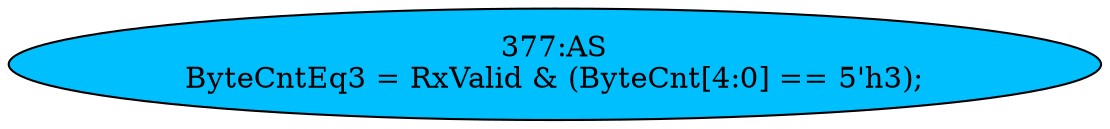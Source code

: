 strict digraph "" {
	node [label="\N"];
	"377:AS"	 [ast="<pyverilog.vparser.ast.Assign object at 0x7f2ba5b02a50>",
		def_var="['ByteCntEq3']",
		fillcolor=deepskyblue,
		label="377:AS
ByteCntEq3 = RxValid & (ByteCnt[4:0] == 5'h3);",
		statements="[]",
		style=filled,
		typ=Assign,
		use_var="['RxValid', 'ByteCnt']"];
}
